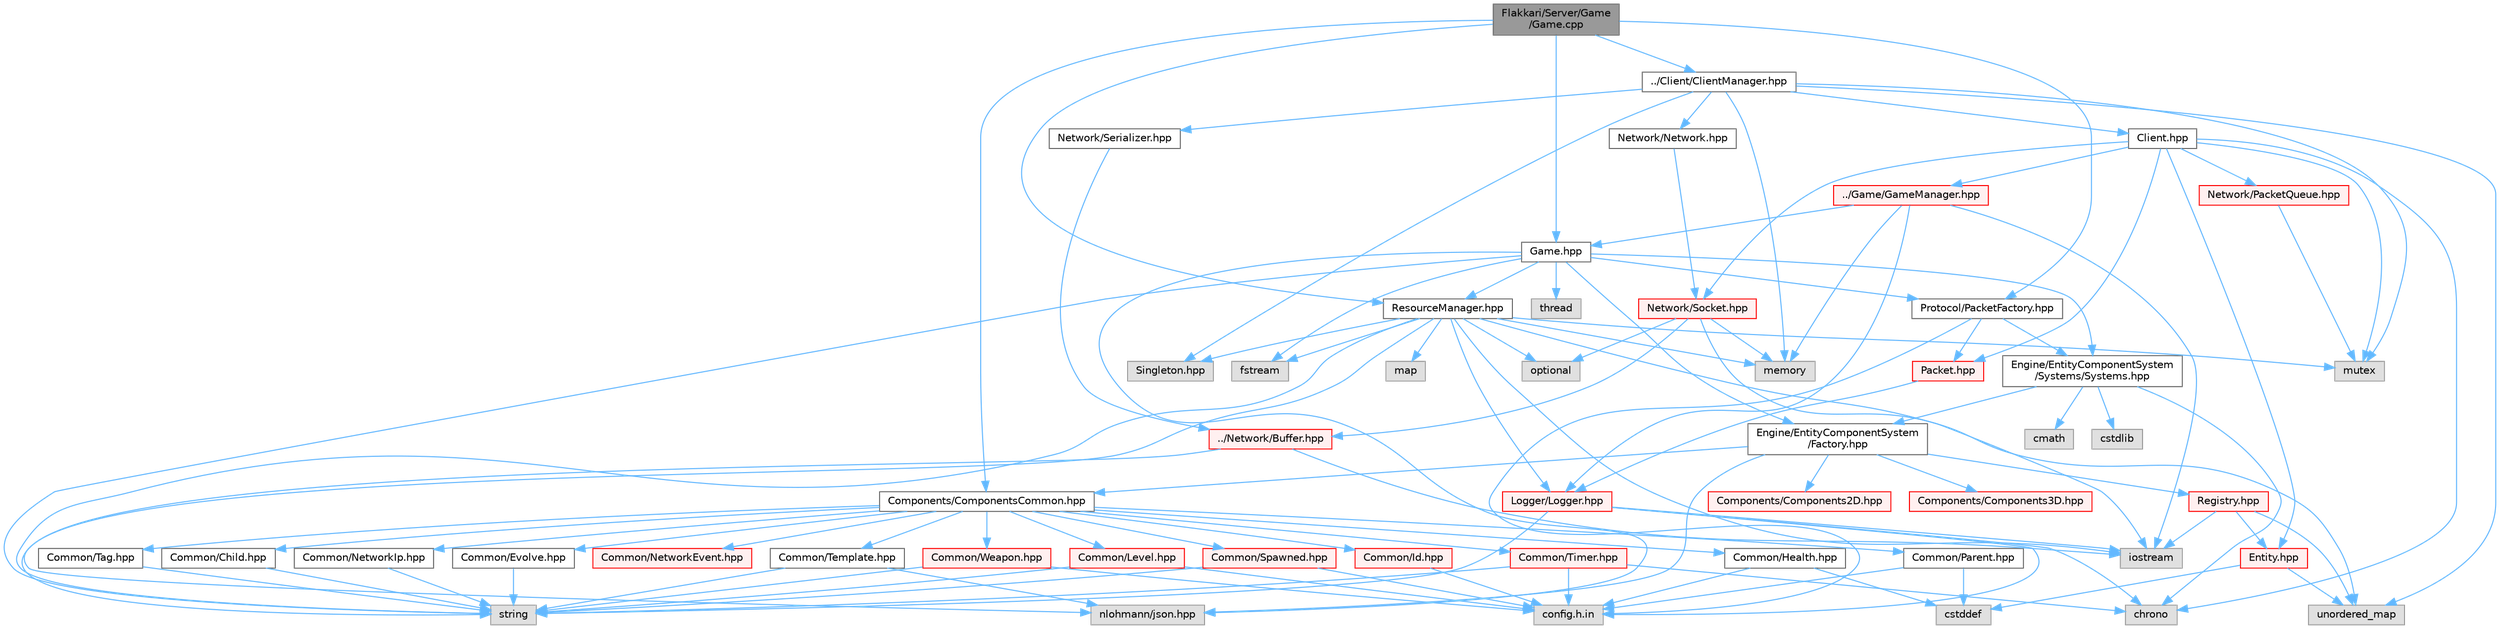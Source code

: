 digraph "Flakkari/Server/Game/Game.cpp"
{
 // LATEX_PDF_SIZE
  bgcolor="transparent";
  edge [fontname=Helvetica,fontsize=10,labelfontname=Helvetica,labelfontsize=10];
  node [fontname=Helvetica,fontsize=10,shape=box,height=0.2,width=0.4];
  Node1 [id="Node000001",label="Flakkari/Server/Game\l/Game.cpp",height=0.2,width=0.4,color="gray40", fillcolor="grey60", style="filled", fontcolor="black",tooltip=" "];
  Node1 -> Node2 [id="edge1_Node000001_Node000002",color="steelblue1",style="solid",tooltip=" "];
  Node2 [id="Node000002",label="Game.hpp",height=0.2,width=0.4,color="grey40", fillcolor="white", style="filled",URL="$d5/d4b/Game_8hpp.html",tooltip=" "];
  Node2 -> Node3 [id="edge2_Node000002_Node000003",color="steelblue1",style="solid",tooltip=" "];
  Node3 [id="Node000003",label="fstream",height=0.2,width=0.4,color="grey60", fillcolor="#E0E0E0", style="filled",tooltip=" "];
  Node2 -> Node4 [id="edge3_Node000002_Node000004",color="steelblue1",style="solid",tooltip=" "];
  Node4 [id="Node000004",label="nlohmann/json.hpp",height=0.2,width=0.4,color="grey60", fillcolor="#E0E0E0", style="filled",tooltip=" "];
  Node2 -> Node5 [id="edge4_Node000002_Node000005",color="steelblue1",style="solid",tooltip=" "];
  Node5 [id="Node000005",label="string",height=0.2,width=0.4,color="grey60", fillcolor="#E0E0E0", style="filled",tooltip=" "];
  Node2 -> Node6 [id="edge5_Node000002_Node000006",color="steelblue1",style="solid",tooltip=" "];
  Node6 [id="Node000006",label="thread",height=0.2,width=0.4,color="grey60", fillcolor="#E0E0E0", style="filled",tooltip=" "];
  Node2 -> Node7 [id="edge6_Node000002_Node000007",color="steelblue1",style="solid",tooltip=" "];
  Node7 [id="Node000007",label="Engine/EntityComponentSystem\l/Factory.hpp",height=0.2,width=0.4,color="grey40", fillcolor="white", style="filled",URL="$d5/d03/Factory_8hpp.html",tooltip=" "];
  Node7 -> Node4 [id="edge7_Node000007_Node000004",color="steelblue1",style="solid",tooltip=" "];
  Node7 -> Node8 [id="edge8_Node000007_Node000008",color="steelblue1",style="solid",tooltip=" "];
  Node8 [id="Node000008",label="Registry.hpp",height=0.2,width=0.4,color="red", fillcolor="#FFF0F0", style="filled",URL="$db/dd1/Registry_8hpp.html",tooltip=" "];
  Node8 -> Node9 [id="edge9_Node000008_Node000009",color="steelblue1",style="solid",tooltip=" "];
  Node9 [id="Node000009",label="Entity.hpp",height=0.2,width=0.4,color="red", fillcolor="#FFF0F0", style="filled",URL="$de/da6/Entity_8hpp.html",tooltip=" "];
  Node9 -> Node10 [id="edge10_Node000009_Node000010",color="steelblue1",style="solid",tooltip=" "];
  Node10 [id="Node000010",label="cstddef",height=0.2,width=0.4,color="grey60", fillcolor="#E0E0E0", style="filled",tooltip=" "];
  Node9 -> Node12 [id="edge11_Node000009_Node000012",color="steelblue1",style="solid",tooltip=" "];
  Node12 [id="Node000012",label="unordered_map",height=0.2,width=0.4,color="grey60", fillcolor="#E0E0E0", style="filled",tooltip=" "];
  Node8 -> Node21 [id="edge12_Node000008_Node000021",color="steelblue1",style="solid",tooltip=" "];
  Node21 [id="Node000021",label="iostream",height=0.2,width=0.4,color="grey60", fillcolor="#E0E0E0", style="filled",tooltip=" "];
  Node8 -> Node12 [id="edge13_Node000008_Node000012",color="steelblue1",style="solid",tooltip=" "];
  Node7 -> Node25 [id="edge14_Node000007_Node000025",color="steelblue1",style="solid",tooltip=" "];
  Node25 [id="Node000025",label="Components/Components2D.hpp",height=0.2,width=0.4,color="red", fillcolor="#FFF0F0", style="filled",URL="$d0/d43/Components2D_8hpp.html",tooltip=" "];
  Node7 -> Node34 [id="edge15_Node000007_Node000034",color="steelblue1",style="solid",tooltip=" "];
  Node34 [id="Node000034",label="Components/Components3D.hpp",height=0.2,width=0.4,color="red", fillcolor="#FFF0F0", style="filled",URL="$df/d72/Components3D_8hpp.html",tooltip=" "];
  Node7 -> Node41 [id="edge16_Node000007_Node000041",color="steelblue1",style="solid",tooltip=" "];
  Node41 [id="Node000041",label="Components/ComponentsCommon.hpp",height=0.2,width=0.4,color="grey40", fillcolor="white", style="filled",URL="$d1/d37/ComponentsCommon_8hpp.html",tooltip=" "];
  Node41 -> Node42 [id="edge17_Node000041_Node000042",color="steelblue1",style="solid",tooltip=" "];
  Node42 [id="Node000042",label="Common/Child.hpp",height=0.2,width=0.4,color="grey40", fillcolor="white", style="filled",URL="$d5/d4f/Child_8hpp.html",tooltip=" "];
  Node42 -> Node5 [id="edge18_Node000042_Node000005",color="steelblue1",style="solid",tooltip=" "];
  Node41 -> Node43 [id="edge19_Node000041_Node000043",color="steelblue1",style="solid",tooltip=" "];
  Node43 [id="Node000043",label="Common/Evolve.hpp",height=0.2,width=0.4,color="grey40", fillcolor="white", style="filled",URL="$de/dc0/Evolve_8hpp.html",tooltip=" "];
  Node43 -> Node5 [id="edge20_Node000043_Node000005",color="steelblue1",style="solid",tooltip=" "];
  Node41 -> Node44 [id="edge21_Node000041_Node000044",color="steelblue1",style="solid",tooltip=" "];
  Node44 [id="Node000044",label="Common/Health.hpp",height=0.2,width=0.4,color="grey40", fillcolor="white", style="filled",URL="$d6/d38/Health_8hpp.html",tooltip=" "];
  Node44 -> Node10 [id="edge22_Node000044_Node000010",color="steelblue1",style="solid",tooltip=" "];
  Node44 -> Node29 [id="edge23_Node000044_Node000029",color="steelblue1",style="solid",tooltip=" "];
  Node29 [id="Node000029",label="config.h.in",height=0.2,width=0.4,color="grey60", fillcolor="#E0E0E0", style="filled",tooltip=" "];
  Node41 -> Node45 [id="edge24_Node000041_Node000045",color="steelblue1",style="solid",tooltip=" "];
  Node45 [id="Node000045",label="Common/Id.hpp",height=0.2,width=0.4,color="red", fillcolor="#FFF0F0", style="filled",URL="$d0/dbe/Id_8hpp.html",tooltip=" "];
  Node45 -> Node29 [id="edge25_Node000045_Node000029",color="steelblue1",style="solid",tooltip=" "];
  Node41 -> Node46 [id="edge26_Node000041_Node000046",color="steelblue1",style="solid",tooltip=" "];
  Node46 [id="Node000046",label="Common/Level.hpp",height=0.2,width=0.4,color="red", fillcolor="#FFF0F0", style="filled",URL="$da/d93/Level_8hpp.html",tooltip=" "];
  Node46 -> Node5 [id="edge27_Node000046_Node000005",color="steelblue1",style="solid",tooltip=" "];
  Node46 -> Node29 [id="edge28_Node000046_Node000029",color="steelblue1",style="solid",tooltip=" "];
  Node41 -> Node48 [id="edge29_Node000041_Node000048",color="steelblue1",style="solid",tooltip=" "];
  Node48 [id="Node000048",label="Common/Parent.hpp",height=0.2,width=0.4,color="grey40", fillcolor="white", style="filled",URL="$db/d14/Parent_8hpp.html",tooltip=" "];
  Node48 -> Node10 [id="edge30_Node000048_Node000010",color="steelblue1",style="solid",tooltip=" "];
  Node48 -> Node29 [id="edge31_Node000048_Node000029",color="steelblue1",style="solid",tooltip=" "];
  Node41 -> Node49 [id="edge32_Node000041_Node000049",color="steelblue1",style="solid",tooltip=" "];
  Node49 [id="Node000049",label="Common/Spawned.hpp",height=0.2,width=0.4,color="red", fillcolor="#FFF0F0", style="filled",URL="$d8/dca/Spawned_8hpp.html",tooltip=" "];
  Node49 -> Node5 [id="edge33_Node000049_Node000005",color="steelblue1",style="solid",tooltip=" "];
  Node49 -> Node29 [id="edge34_Node000049_Node000029",color="steelblue1",style="solid",tooltip=" "];
  Node41 -> Node50 [id="edge35_Node000041_Node000050",color="steelblue1",style="solid",tooltip=" "];
  Node50 [id="Node000050",label="Common/Tag.hpp",height=0.2,width=0.4,color="grey40", fillcolor="white", style="filled",URL="$d0/d5a/Tag_8hpp.html",tooltip=" "];
  Node50 -> Node5 [id="edge36_Node000050_Node000005",color="steelblue1",style="solid",tooltip=" "];
  Node41 -> Node51 [id="edge37_Node000041_Node000051",color="steelblue1",style="solid",tooltip=" "];
  Node51 [id="Node000051",label="Common/Template.hpp",height=0.2,width=0.4,color="grey40", fillcolor="white", style="filled",URL="$df/da8/Template_8hpp.html",tooltip=" "];
  Node51 -> Node4 [id="edge38_Node000051_Node000004",color="steelblue1",style="solid",tooltip=" "];
  Node51 -> Node5 [id="edge39_Node000051_Node000005",color="steelblue1",style="solid",tooltip=" "];
  Node41 -> Node52 [id="edge40_Node000041_Node000052",color="steelblue1",style="solid",tooltip=" "];
  Node52 [id="Node000052",label="Common/Timer.hpp",height=0.2,width=0.4,color="red", fillcolor="#FFF0F0", style="filled",URL="$d8/dbf/Timer_8hpp.html",tooltip=" "];
  Node52 -> Node53 [id="edge41_Node000052_Node000053",color="steelblue1",style="solid",tooltip=" "];
  Node53 [id="Node000053",label="chrono",height=0.2,width=0.4,color="grey60", fillcolor="#E0E0E0", style="filled",tooltip=" "];
  Node52 -> Node5 [id="edge42_Node000052_Node000005",color="steelblue1",style="solid",tooltip=" "];
  Node52 -> Node29 [id="edge43_Node000052_Node000029",color="steelblue1",style="solid",tooltip=" "];
  Node41 -> Node54 [id="edge44_Node000041_Node000054",color="steelblue1",style="solid",tooltip=" "];
  Node54 [id="Node000054",label="Common/Weapon.hpp",height=0.2,width=0.4,color="red", fillcolor="#FFF0F0", style="filled",URL="$dd/d7d/Weapon_8hpp.html",tooltip=" "];
  Node54 -> Node5 [id="edge45_Node000054_Node000005",color="steelblue1",style="solid",tooltip=" "];
  Node54 -> Node29 [id="edge46_Node000054_Node000029",color="steelblue1",style="solid",tooltip=" "];
  Node41 -> Node55 [id="edge47_Node000041_Node000055",color="steelblue1",style="solid",tooltip=" "];
  Node55 [id="Node000055",label="Common/NetworkEvent.hpp",height=0.2,width=0.4,color="red", fillcolor="#FFF0F0", style="filled",URL="$da/daf/NetworkEvent_8hpp.html",tooltip=" "];
  Node41 -> Node56 [id="edge48_Node000041_Node000056",color="steelblue1",style="solid",tooltip=" "];
  Node56 [id="Node000056",label="Common/NetworkIp.hpp",height=0.2,width=0.4,color="grey40", fillcolor="white", style="filled",URL="$d6/d65/NetworkIp_8hpp.html",tooltip=" "];
  Node56 -> Node5 [id="edge49_Node000056_Node000005",color="steelblue1",style="solid",tooltip=" "];
  Node2 -> Node57 [id="edge50_Node000002_Node000057",color="steelblue1",style="solid",tooltip=" "];
  Node57 [id="Node000057",label="Engine/EntityComponentSystem\l/Systems/Systems.hpp",height=0.2,width=0.4,color="grey40", fillcolor="white", style="filled",URL="$d8/d3d/Systems_8hpp.html",tooltip=" "];
  Node57 -> Node7 [id="edge51_Node000057_Node000007",color="steelblue1",style="solid",tooltip=" "];
  Node57 -> Node53 [id="edge52_Node000057_Node000053",color="steelblue1",style="solid",tooltip=" "];
  Node57 -> Node28 [id="edge53_Node000057_Node000028",color="steelblue1",style="solid",tooltip=" "];
  Node28 [id="Node000028",label="cmath",height=0.2,width=0.4,color="grey60", fillcolor="#E0E0E0", style="filled",tooltip=" "];
  Node57 -> Node58 [id="edge54_Node000057_Node000058",color="steelblue1",style="solid",tooltip=" "];
  Node58 [id="Node000058",label="cstdlib",height=0.2,width=0.4,color="grey60", fillcolor="#E0E0E0", style="filled",tooltip=" "];
  Node2 -> Node59 [id="edge55_Node000002_Node000059",color="steelblue1",style="solid",tooltip=" "];
  Node59 [id="Node000059",label="Protocol/PacketFactory.hpp",height=0.2,width=0.4,color="grey40", fillcolor="white", style="filled",URL="$d7/d61/PacketFactory_8hpp.html",tooltip=" "];
  Node59 -> Node29 [id="edge56_Node000059_Node000029",color="steelblue1",style="solid",tooltip=" "];
  Node59 -> Node57 [id="edge57_Node000059_Node000057",color="steelblue1",style="solid",tooltip=" "];
  Node59 -> Node60 [id="edge58_Node000059_Node000060",color="steelblue1",style="solid",tooltip=" "];
  Node60 [id="Node000060",label="Packet.hpp",height=0.2,width=0.4,color="red", fillcolor="#FFF0F0", style="filled",URL="$db/d1b/Packet_8hpp.html",tooltip=" "];
  Node60 -> Node66 [id="edge59_Node000060_Node000066",color="steelblue1",style="solid",tooltip=" "];
  Node66 [id="Node000066",label="Logger/Logger.hpp",height=0.2,width=0.4,color="red", fillcolor="#FFF0F0", style="filled",URL="$d9/d11/Logger_8hpp.html",tooltip=" "];
  Node66 -> Node29 [id="edge60_Node000066_Node000029",color="steelblue1",style="solid",tooltip=" "];
  Node66 -> Node53 [id="edge61_Node000066_Node000053",color="steelblue1",style="solid",tooltip=" "];
  Node66 -> Node21 [id="edge62_Node000066_Node000021",color="steelblue1",style="solid",tooltip=" "];
  Node66 -> Node5 [id="edge63_Node000066_Node000005",color="steelblue1",style="solid",tooltip=" "];
  Node2 -> Node68 [id="edge64_Node000002_Node000068",color="steelblue1",style="solid",tooltip=" "];
  Node68 [id="Node000068",label="ResourceManager.hpp",height=0.2,width=0.4,color="grey40", fillcolor="white", style="filled",URL="$db/d16/ResourceManager_8hpp.html",tooltip=" "];
  Node68 -> Node69 [id="edge65_Node000068_Node000069",color="steelblue1",style="solid",tooltip=" "];
  Node69 [id="Node000069",label="Singleton.hpp",height=0.2,width=0.4,color="grey60", fillcolor="#E0E0E0", style="filled",tooltip=" "];
  Node68 -> Node3 [id="edge66_Node000068_Node000003",color="steelblue1",style="solid",tooltip=" "];
  Node68 -> Node21 [id="edge67_Node000068_Node000021",color="steelblue1",style="solid",tooltip=" "];
  Node68 -> Node70 [id="edge68_Node000068_Node000070",color="steelblue1",style="solid",tooltip=" "];
  Node70 [id="Node000070",label="map",height=0.2,width=0.4,color="grey60", fillcolor="#E0E0E0", style="filled",tooltip=" "];
  Node68 -> Node71 [id="edge69_Node000068_Node000071",color="steelblue1",style="solid",tooltip=" "];
  Node71 [id="Node000071",label="memory",height=0.2,width=0.4,color="grey60", fillcolor="#E0E0E0", style="filled",tooltip=" "];
  Node68 -> Node72 [id="edge70_Node000068_Node000072",color="steelblue1",style="solid",tooltip=" "];
  Node72 [id="Node000072",label="mutex",height=0.2,width=0.4,color="grey60", fillcolor="#E0E0E0", style="filled",tooltip=" "];
  Node68 -> Node4 [id="edge71_Node000068_Node000004",color="steelblue1",style="solid",tooltip=" "];
  Node68 -> Node15 [id="edge72_Node000068_Node000015",color="steelblue1",style="solid",tooltip=" "];
  Node15 [id="Node000015",label="optional",height=0.2,width=0.4,color="grey60", fillcolor="#E0E0E0", style="filled",tooltip=" "];
  Node68 -> Node5 [id="edge73_Node000068_Node000005",color="steelblue1",style="solid",tooltip=" "];
  Node68 -> Node12 [id="edge74_Node000068_Node000012",color="steelblue1",style="solid",tooltip=" "];
  Node68 -> Node66 [id="edge75_Node000068_Node000066",color="steelblue1",style="solid",tooltip=" "];
  Node1 -> Node73 [id="edge76_Node000001_Node000073",color="steelblue1",style="solid",tooltip=" "];
  Node73 [id="Node000073",label="../Client/ClientManager.hpp",height=0.2,width=0.4,color="grey40", fillcolor="white", style="filled",URL="$d8/dff/ClientManager_8hpp.html",tooltip=" "];
  Node73 -> Node74 [id="edge77_Node000073_Node000074",color="steelblue1",style="solid",tooltip=" "];
  Node74 [id="Node000074",label="Client.hpp",height=0.2,width=0.4,color="grey40", fillcolor="white", style="filled",URL="$d3/d8e/Client_8hpp.html",tooltip=" "];
  Node74 -> Node53 [id="edge78_Node000074_Node000053",color="steelblue1",style="solid",tooltip=" "];
  Node74 -> Node72 [id="edge79_Node000074_Node000072",color="steelblue1",style="solid",tooltip=" "];
  Node74 -> Node75 [id="edge80_Node000074_Node000075",color="steelblue1",style="solid",tooltip=" "];
  Node75 [id="Node000075",label="../Game/GameManager.hpp",height=0.2,width=0.4,color="red", fillcolor="#FFF0F0", style="filled",URL="$d6/d27/GameManager_8hpp.html",tooltip=" "];
  Node75 -> Node21 [id="edge81_Node000075_Node000021",color="steelblue1",style="solid",tooltip=" "];
  Node75 -> Node71 [id="edge82_Node000075_Node000071",color="steelblue1",style="solid",tooltip=" "];
  Node75 -> Node2 [id="edge83_Node000075_Node000002",color="steelblue1",style="solid",tooltip=" "];
  Node75 -> Node66 [id="edge84_Node000075_Node000066",color="steelblue1",style="solid",tooltip=" "];
  Node74 -> Node9 [id="edge85_Node000074_Node000009",color="steelblue1",style="solid",tooltip=" "];
  Node74 -> Node77 [id="edge86_Node000074_Node000077",color="steelblue1",style="solid",tooltip=" "];
  Node77 [id="Node000077",label="Network/PacketQueue.hpp",height=0.2,width=0.4,color="red", fillcolor="#FFF0F0", style="filled",URL="$d3/dd3/PacketQueue_8hpp.html",tooltip=" "];
  Node77 -> Node72 [id="edge87_Node000077_Node000072",color="steelblue1",style="solid",tooltip=" "];
  Node74 -> Node79 [id="edge88_Node000074_Node000079",color="steelblue1",style="solid",tooltip=" "];
  Node79 [id="Node000079",label="Network/Socket.hpp",height=0.2,width=0.4,color="red", fillcolor="#FFF0F0", style="filled",URL="$dd/df5/Socket_8hpp.html",tooltip=" "];
  Node79 -> Node64 [id="edge89_Node000079_Node000064",color="steelblue1",style="solid",tooltip=" "];
  Node64 [id="Node000064",label="../Network/Buffer.hpp",height=0.2,width=0.4,color="red", fillcolor="#FFF0F0", style="filled",URL="$d8/d36/Buffer_8hpp.html",tooltip=" "];
  Node64 -> Node21 [id="edge90_Node000064_Node000021",color="steelblue1",style="solid",tooltip=" "];
  Node64 -> Node5 [id="edge91_Node000064_Node000005",color="steelblue1",style="solid",tooltip=" "];
  Node79 -> Node21 [id="edge92_Node000079_Node000021",color="steelblue1",style="solid",tooltip=" "];
  Node79 -> Node71 [id="edge93_Node000079_Node000071",color="steelblue1",style="solid",tooltip=" "];
  Node79 -> Node15 [id="edge94_Node000079_Node000015",color="steelblue1",style="solid",tooltip=" "];
  Node74 -> Node60 [id="edge95_Node000074_Node000060",color="steelblue1",style="solid",tooltip=" "];
  Node73 -> Node84 [id="edge96_Node000073_Node000084",color="steelblue1",style="solid",tooltip=" "];
  Node84 [id="Node000084",label="Network/Network.hpp",height=0.2,width=0.4,color="grey40", fillcolor="white", style="filled",URL="$da/d02/Network_8hpp.html",tooltip=" "];
  Node84 -> Node79 [id="edge97_Node000084_Node000079",color="steelblue1",style="solid",tooltip=" "];
  Node73 -> Node85 [id="edge98_Node000073_Node000085",color="steelblue1",style="solid",tooltip=" "];
  Node85 [id="Node000085",label="Network/Serializer.hpp",height=0.2,width=0.4,color="grey40", fillcolor="white", style="filled",URL="$d5/dcc/Serializer_8hpp.html",tooltip=" "];
  Node85 -> Node64 [id="edge99_Node000085_Node000064",color="steelblue1",style="solid",tooltip=" "];
  Node73 -> Node69 [id="edge100_Node000073_Node000069",color="steelblue1",style="solid",tooltip=" "];
  Node73 -> Node71 [id="edge101_Node000073_Node000071",color="steelblue1",style="solid",tooltip=" "];
  Node73 -> Node72 [id="edge102_Node000073_Node000072",color="steelblue1",style="solid",tooltip=" "];
  Node73 -> Node12 [id="edge103_Node000073_Node000012",color="steelblue1",style="solid",tooltip=" "];
  Node1 -> Node41 [id="edge104_Node000001_Node000041",color="steelblue1",style="solid",tooltip=" "];
  Node1 -> Node59 [id="edge105_Node000001_Node000059",color="steelblue1",style="solid",tooltip=" "];
  Node1 -> Node68 [id="edge106_Node000001_Node000068",color="steelblue1",style="solid",tooltip=" "];
}
